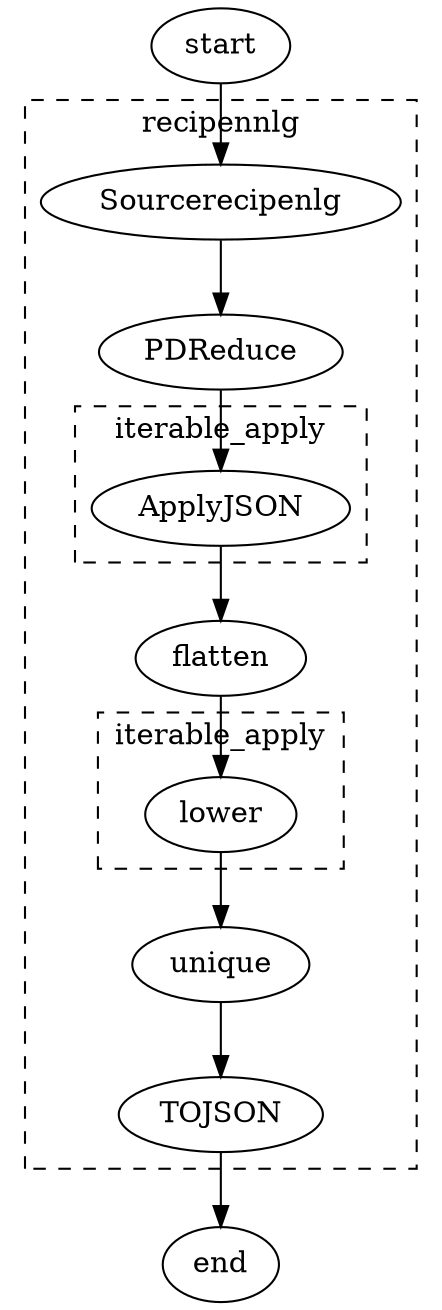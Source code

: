 digraph G {
subgraph cluster_139718333714592 {
style=filled;
label="recipennlg"
139721541406784 [ label="Sourcerecipenlg"]
139721541311840 [ label="PDReduce"]
139721541406784->139721541311840
subgraph cluster_139718333697568 {
style=bold;
label="iterable_apply"
139721540450960 [ label="ApplyJSON"]

graph[style=dashed];
}
139721541311840->139721540450960
139718333697664 [ label="flatten"]
139721540450960->139718333697664
subgraph cluster_139718333697856 {
style=bold;
label="iterable_apply"
139718333697760 [ label="lower"]

graph[style=dashed];
}
139718333697664->139718333697760
139718333697952 [ label="unique"]
139718333697760->139718333697952
139718333714496 [ label="TOJSON"]
139718333697952->139718333714496

graph[style=dashed];
}

start -> 139721541406784
139718333714496->end
}